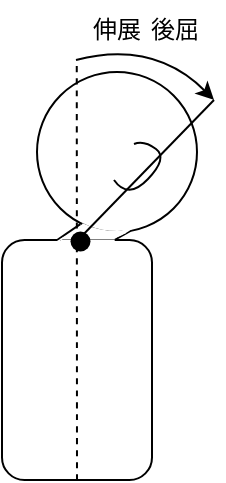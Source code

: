 <mxfile version="20.8.3" type="device"><diagram id="FjLEfwkv5cq8datqYZyK" name="ページ1"><mxGraphModel dx="452" dy="696" grid="1" gridSize="10" guides="1" tooltips="1" connect="1" arrows="1" fold="1" page="1" pageScale="1" pageWidth="827" pageHeight="1169" math="0" shadow="0"><root><mxCell id="0"/><mxCell id="1" parent="0"/><mxCell id="poUZ9cNOamjC-q64gE-k-1" value="" style="ellipse;whiteSpace=wrap;html=1;aspect=fixed;direction=south;" parent="1" vertex="1"><mxGeometry x="391.5" y="286" width="80" height="80" as="geometry"/></mxCell><mxCell id="poUZ9cNOamjC-q64gE-k-2" value="" style="rounded=1;whiteSpace=wrap;html=1;rotation=-90;" parent="1" vertex="1"><mxGeometry x="351.5" y="392.5" width="120" height="75" as="geometry"/></mxCell><mxCell id="poUZ9cNOamjC-q64gE-k-9" value="" style="endArrow=none;html=1;curved=1;" parent="1" edge="1"><mxGeometry width="50" height="50" relative="1" as="geometry"><mxPoint x="430" y="340" as="sourcePoint"/><mxPoint x="440" y="322" as="targetPoint"/><Array as="points"><mxPoint x="437" y="350"/><mxPoint x="457" y="329"/><mxPoint x="445" y="320"/></Array></mxGeometry></mxCell><mxCell id="poUZ9cNOamjC-q64gE-k-10" value="" style="endArrow=none;html=1;curved=1;exitX=1;exitY=0.75;exitDx=0;exitDy=0;entryX=0.992;entryY=0.413;entryDx=0;entryDy=0;entryPerimeter=0;" parent="1" source="poUZ9cNOamjC-q64gE-k-2" target="poUZ9cNOamjC-q64gE-k-1" edge="1"><mxGeometry width="50" height="50" relative="1" as="geometry"><mxPoint x="389" y="416" as="sourcePoint"/><mxPoint x="439" y="366" as="targetPoint"/></mxGeometry></mxCell><mxCell id="poUZ9cNOamjC-q64gE-k-11" value="" style="endArrow=none;html=1;curved=1;entryX=0.951;entryY=0.729;entryDx=0;entryDy=0;entryPerimeter=0;exitX=1.001;exitY=0.37;exitDx=0;exitDy=0;exitPerimeter=0;" parent="1" source="poUZ9cNOamjC-q64gE-k-2" target="poUZ9cNOamjC-q64gE-k-1" edge="1"><mxGeometry width="50" height="50" relative="1" as="geometry"><mxPoint x="364" y="416" as="sourcePoint"/><mxPoint x="414" y="366" as="targetPoint"/></mxGeometry></mxCell><mxCell id="poUZ9cNOamjC-q64gE-k-12" value="" style="endArrow=none;dashed=1;html=1;curved=1;exitX=0;exitY=0.5;exitDx=0;exitDy=0;" parent="1" source="poUZ9cNOamjC-q64gE-k-2" edge="1"><mxGeometry width="50" height="50" relative="1" as="geometry"><mxPoint x="410" y="500.286" as="sourcePoint"/><mxPoint x="411.38" y="281" as="targetPoint"/></mxGeometry></mxCell><mxCell id="poUZ9cNOamjC-q64gE-k-14" value="" style="endArrow=classic;html=1;curved=1;" parent="1" edge="1"><mxGeometry width="50" height="50" relative="1" as="geometry"><mxPoint x="411" y="280" as="sourcePoint"/><mxPoint x="480" y="300" as="targetPoint"/><Array as="points"><mxPoint x="450" y="270"/></Array></mxGeometry></mxCell><mxCell id="poUZ9cNOamjC-q64gE-k-16" value="伸展" style="text;html=1;align=center;verticalAlign=middle;resizable=0;points=[];autosize=1;strokeColor=none;fillColor=none;movable=0;rotatable=0;deletable=0;editable=0;connectable=0;" parent="1" vertex="1"><mxGeometry x="406" y="250" width="50" height="30" as="geometry"/></mxCell><mxCell id="poUZ9cNOamjC-q64gE-k-17" value="後屈" style="text;html=1;align=center;verticalAlign=middle;resizable=0;points=[];autosize=1;strokeColor=none;fillColor=none;" parent="1" vertex="1"><mxGeometry x="435" y="250" width="50" height="30" as="geometry"/></mxCell><mxCell id="Krgf1HFtpr4mNkw-SaGI-1" value="" style="endArrow=none;html=1;rounded=0;strokeWidth=1.5;strokeColor=#FFFFFF;entryX=0.95;entryY=0.747;entryDx=0;entryDy=0;entryPerimeter=0;" edge="1" parent="1"><mxGeometry width="50" height="50" relative="1" as="geometry"><mxPoint x="403.2" y="370.25" as="sourcePoint"/><mxPoint x="430.1" y="370.2" as="targetPoint"/></mxGeometry></mxCell><mxCell id="Krgf1HFtpr4mNkw-SaGI-2" value="" style="ellipse;whiteSpace=wrap;html=1;strokeColor=none;rotation=325;" vertex="1" parent="1"><mxGeometry x="392" y="372" width="15" height="1" as="geometry"/></mxCell><mxCell id="Krgf1HFtpr4mNkw-SaGI-3" value="" style="verticalLabelPosition=bottom;verticalAlign=top;html=1;shape=mxgraph.basic.arc;startAngle=0.482;endAngle=0.571;strokeColor=#FFFFFF;strokeWidth=1.5;" vertex="1" parent="1"><mxGeometry x="391" y="286" width="80" height="80" as="geometry"/></mxCell><mxCell id="Krgf1HFtpr4mNkw-SaGI-6" value="" style="ellipse;whiteSpace=wrap;html=1;strokeColor=none;strokeWidth=1.5;fillColor=#FFFFFF;rotation=58;" vertex="1" parent="1"><mxGeometry x="435" y="358.4" width="2" height="13" as="geometry"/></mxCell><mxCell id="poUZ9cNOamjC-q64gE-k-13" value="" style="endArrow=none;html=1;curved=1;" parent="1" edge="1"><mxGeometry width="50" height="50" relative="1" as="geometry"><mxPoint x="412" y="370" as="sourcePoint"/><mxPoint x="480" y="300" as="targetPoint"/></mxGeometry></mxCell><mxCell id="Krgf1HFtpr4mNkw-SaGI-8" value="" style="ellipse;whiteSpace=wrap;html=1;aspect=fixed;strokeColor=none;strokeWidth=1.5;fillColor=#000000;" vertex="1" parent="1"><mxGeometry x="408" y="365.5" width="10" height="10" as="geometry"/></mxCell></root></mxGraphModel></diagram></mxfile>